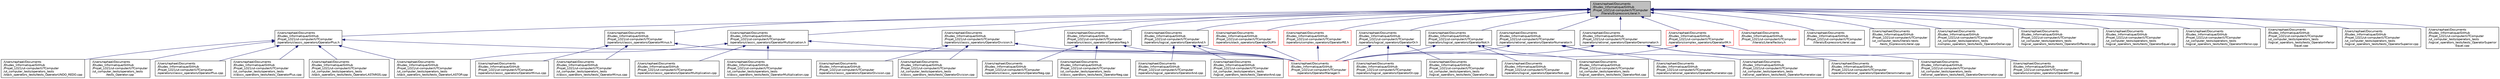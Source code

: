 digraph "/Users/raphael/Documents/Etudes_Informatique/GitHub/Projet_LO21/ut-computer/UTComputer/literals/ExpressionLiteral.h"
{
  edge [fontname="Helvetica",fontsize="10",labelfontname="Helvetica",labelfontsize="10"];
  node [fontname="Helvetica",fontsize="10",shape=record];
  Node1 [label="/Users/raphael/Documents\l/Etudes_Informatique/GitHub\l/Projet_LO21/ut-computer/UTComputer\l/literals/ExpressionLiteral.h",height=0.2,width=0.4,color="black", fillcolor="grey75", style="filled", fontcolor="black"];
  Node1 -> Node2 [dir="back",color="midnightblue",fontsize="10",style="solid",fontname="Helvetica"];
  Node2 [label="/Users/raphael/Documents\l/Etudes_Informatique/GitHub\l/Projet_LO21/ut-computer/UTComputer\l/operators/classic_operators/OperatorPlus.h",height=0.2,width=0.4,color="black", fillcolor="white", style="filled",URL="$_operator_plus_8h.html"];
  Node2 -> Node3 [dir="back",color="midnightblue",fontsize="10",style="solid",fontname="Helvetica"];
  Node3 [label="/Users/raphael/Documents\l/Etudes_Informatique/GitHub\l/Projet_LO21/ut-computer/UTComputer\l/operators/OperatorManager.h",height=0.2,width=0.4,color="red", fillcolor="white", style="filled",URL="$_operator_manager_8h.html"];
  Node2 -> Node4 [dir="back",color="midnightblue",fontsize="10",style="solid",fontname="Helvetica"];
  Node4 [label="/Users/raphael/Documents\l/Etudes_Informatique/GitHub\l/Projet_LO21/ut-computer/UTComputer\l/operators/classic_operators/OperatorPlus.cpp",height=0.2,width=0.4,color="black", fillcolor="white", style="filled",URL="$_operator_plus_8cpp.html"];
  Node2 -> Node5 [dir="back",color="midnightblue",fontsize="10",style="solid",fontname="Helvetica"];
  Node5 [label="/Users/raphael/Documents\l/Etudes_Informatique/GitHub\l/Projet_LO21/ut-computer/UTComputer\l/ut_computer_tests/operators_tests\l/classic_operators_tests/tests_OperatorPlus.cpp",height=0.2,width=0.4,color="black", fillcolor="white", style="filled",URL="$tests___operator_plus_8cpp.html"];
  Node2 -> Node6 [dir="back",color="midnightblue",fontsize="10",style="solid",fontname="Helvetica"];
  Node6 [label="/Users/raphael/Documents\l/Etudes_Informatique/GitHub\l/Projet_LO21/ut-computer/UTComputer\l/ut_computer_tests/operators_tests\l/stack_operators_tests/tests_OperatorLASTARGS.cpp",height=0.2,width=0.4,color="black", fillcolor="white", style="filled",URL="$tests___operator_l_a_s_t_a_r_g_s_8cpp.html"];
  Node2 -> Node7 [dir="back",color="midnightblue",fontsize="10",style="solid",fontname="Helvetica"];
  Node7 [label="/Users/raphael/Documents\l/Etudes_Informatique/GitHub\l/Projet_LO21/ut-computer/UTComputer\l/ut_computer_tests/operators_tests\l/stack_operators_tests/tests_OperatorLASTOP.cpp",height=0.2,width=0.4,color="black", fillcolor="white", style="filled",URL="$tests___operator_l_a_s_t_o_p_8cpp.html"];
  Node2 -> Node8 [dir="back",color="midnightblue",fontsize="10",style="solid",fontname="Helvetica"];
  Node8 [label="/Users/raphael/Documents\l/Etudes_Informatique/GitHub\l/Projet_LO21/ut-computer/UTComputer\l/ut_computer_tests/operators_tests\l/stack_operators_tests/tests_OperatorUNDO_REDO.cpp",height=0.2,width=0.4,color="black", fillcolor="white", style="filled",URL="$tests___operator_u_n_d_o___r_e_d_o_8cpp.html"];
  Node2 -> Node9 [dir="back",color="midnightblue",fontsize="10",style="solid",fontname="Helvetica"];
  Node9 [label="/Users/raphael/Documents\l/Etudes_Informatique/GitHub\l/Projet_LO21/ut-computer/UTComputer\l/ut_computer_tests/operators_tests\l/tests_Operator.cpp",height=0.2,width=0.4,color="black", fillcolor="white", style="filled",URL="$tests___operator_8cpp.html"];
  Node1 -> Node10 [dir="back",color="midnightblue",fontsize="10",style="solid",fontname="Helvetica"];
  Node10 [label="/Users/raphael/Documents\l/Etudes_Informatique/GitHub\l/Projet_LO21/ut-computer/UTComputer\l/operators/classic_operators/OperatorMinus.h",height=0.2,width=0.4,color="black", fillcolor="white", style="filled",URL="$_operator_minus_8h.html"];
  Node10 -> Node3 [dir="back",color="midnightblue",fontsize="10",style="solid",fontname="Helvetica"];
  Node10 -> Node11 [dir="back",color="midnightblue",fontsize="10",style="solid",fontname="Helvetica"];
  Node11 [label="/Users/raphael/Documents\l/Etudes_Informatique/GitHub\l/Projet_LO21/ut-computer/UTComputer\l/operators/classic_operators/OperatorMinus.cpp",height=0.2,width=0.4,color="black", fillcolor="white", style="filled",URL="$_operator_minus_8cpp.html"];
  Node10 -> Node12 [dir="back",color="midnightblue",fontsize="10",style="solid",fontname="Helvetica"];
  Node12 [label="/Users/raphael/Documents\l/Etudes_Informatique/GitHub\l/Projet_LO21/ut-computer/UTComputer\l/ut_computer_tests/operators_tests\l/classic_operators_tests/tests_OperatorMinus.cpp",height=0.2,width=0.4,color="black", fillcolor="white", style="filled",URL="$tests___operator_minus_8cpp.html"];
  Node1 -> Node13 [dir="back",color="midnightblue",fontsize="10",style="solid",fontname="Helvetica"];
  Node13 [label="/Users/raphael/Documents\l/Etudes_Informatique/GitHub\l/Projet_LO21/ut-computer/UTComputer\l/operators/classic_operators/OperatorMultiplication.h",height=0.2,width=0.4,color="black", fillcolor="white", style="filled",URL="$_operator_multiplication_8h.html"];
  Node13 -> Node3 [dir="back",color="midnightblue",fontsize="10",style="solid",fontname="Helvetica"];
  Node13 -> Node14 [dir="back",color="midnightblue",fontsize="10",style="solid",fontname="Helvetica"];
  Node14 [label="/Users/raphael/Documents\l/Etudes_Informatique/GitHub\l/Projet_LO21/ut-computer/UTComputer\l/operators/classic_operators/OperatorMultiplication.cpp",height=0.2,width=0.4,color="black", fillcolor="white", style="filled",URL="$_operator_multiplication_8cpp.html"];
  Node13 -> Node15 [dir="back",color="midnightblue",fontsize="10",style="solid",fontname="Helvetica"];
  Node15 [label="/Users/raphael/Documents\l/Etudes_Informatique/GitHub\l/Projet_LO21/ut-computer/UTComputer\l/ut_computer_tests/operators_tests\l/classic_operators_tests/tests_OperatorMultiplication.cpp",height=0.2,width=0.4,color="black", fillcolor="white", style="filled",URL="$tests___operator_multiplication_8cpp.html"];
  Node13 -> Node7 [dir="back",color="midnightblue",fontsize="10",style="solid",fontname="Helvetica"];
  Node1 -> Node16 [dir="back",color="midnightblue",fontsize="10",style="solid",fontname="Helvetica"];
  Node16 [label="/Users/raphael/Documents\l/Etudes_Informatique/GitHub\l/Projet_LO21/ut-computer/UTComputer\l/operators/classic_operators/OperatorDivision.h",height=0.2,width=0.4,color="black", fillcolor="white", style="filled",URL="$_operator_division_8h.html"];
  Node16 -> Node3 [dir="back",color="midnightblue",fontsize="10",style="solid",fontname="Helvetica"];
  Node16 -> Node17 [dir="back",color="midnightblue",fontsize="10",style="solid",fontname="Helvetica"];
  Node17 [label="/Users/raphael/Documents\l/Etudes_Informatique/GitHub\l/Projet_LO21/ut-computer/UTComputer\l/operators/classic_operators/OperatorDivision.cpp",height=0.2,width=0.4,color="black", fillcolor="white", style="filled",URL="$_operator_division_8cpp.html"];
  Node16 -> Node18 [dir="back",color="midnightblue",fontsize="10",style="solid",fontname="Helvetica"];
  Node18 [label="/Users/raphael/Documents\l/Etudes_Informatique/GitHub\l/Projet_LO21/ut-computer/UTComputer\l/ut_computer_tests/operators_tests\l/classic_operators_tests/tests_OperatorDivision.cpp",height=0.2,width=0.4,color="black", fillcolor="white", style="filled",URL="$tests___operator_division_8cpp.html"];
  Node1 -> Node19 [dir="back",color="midnightblue",fontsize="10",style="solid",fontname="Helvetica"];
  Node19 [label="/Users/raphael/Documents\l/Etudes_Informatique/GitHub\l/Projet_LO21/ut-computer/UTComputer\l/operators/classic_operators/OperatorNeg.h",height=0.2,width=0.4,color="black", fillcolor="white", style="filled",URL="$_operator_neg_8h.html"];
  Node19 -> Node3 [dir="back",color="midnightblue",fontsize="10",style="solid",fontname="Helvetica"];
  Node19 -> Node20 [dir="back",color="midnightblue",fontsize="10",style="solid",fontname="Helvetica"];
  Node20 [label="/Users/raphael/Documents\l/Etudes_Informatique/GitHub\l/Projet_LO21/ut-computer/UTComputer\l/operators/classic_operators/OperatorNeg.cpp",height=0.2,width=0.4,color="black", fillcolor="white", style="filled",URL="$_operator_neg_8cpp.html"];
  Node19 -> Node21 [dir="back",color="midnightblue",fontsize="10",style="solid",fontname="Helvetica"];
  Node21 [label="/Users/raphael/Documents\l/Etudes_Informatique/GitHub\l/Projet_LO21/ut-computer/UTComputer\l/ut_computer_tests/operators_tests\l/classic_operators_tests/tests_OperatorNeg.cpp",height=0.2,width=0.4,color="black", fillcolor="white", style="filled",URL="$tests___operator_neg_8cpp.html"];
  Node1 -> Node22 [dir="back",color="midnightblue",fontsize="10",style="solid",fontname="Helvetica"];
  Node22 [label="/Users/raphael/Documents\l/Etudes_Informatique/GitHub\l/Projet_LO21/ut-computer/UTComputer\l/operators/logical_operators/OperatorAnd.h",height=0.2,width=0.4,color="black", fillcolor="white", style="filled",URL="$_operator_and_8h.html"];
  Node22 -> Node3 [dir="back",color="midnightblue",fontsize="10",style="solid",fontname="Helvetica"];
  Node22 -> Node23 [dir="back",color="midnightblue",fontsize="10",style="solid",fontname="Helvetica"];
  Node23 [label="/Users/raphael/Documents\l/Etudes_Informatique/GitHub\l/Projet_LO21/ut-computer/UTComputer\l/operators/logical_operators/OperatorAnd.cpp",height=0.2,width=0.4,color="black", fillcolor="white", style="filled",URL="$_operator_and_8cpp.html"];
  Node22 -> Node24 [dir="back",color="midnightblue",fontsize="10",style="solid",fontname="Helvetica"];
  Node24 [label="/Users/raphael/Documents\l/Etudes_Informatique/GitHub\l/Projet_LO21/ut-computer/UTComputer\l/ut_computer_tests/operators_tests\l/logical_operators_tests/tests_OperatorAnd.cpp",height=0.2,width=0.4,color="black", fillcolor="white", style="filled",URL="$tests___operator_and_8cpp.html"];
  Node1 -> Node25 [dir="back",color="midnightblue",fontsize="10",style="solid",fontname="Helvetica"];
  Node25 [label="/Users/raphael/Documents\l/Etudes_Informatique/GitHub\l/Projet_LO21/ut-computer/UTComputer\l/operators/logical_operators/OperatorOr.h",height=0.2,width=0.4,color="black", fillcolor="white", style="filled",URL="$_operator_or_8h.html"];
  Node25 -> Node3 [dir="back",color="midnightblue",fontsize="10",style="solid",fontname="Helvetica"];
  Node25 -> Node26 [dir="back",color="midnightblue",fontsize="10",style="solid",fontname="Helvetica"];
  Node26 [label="/Users/raphael/Documents\l/Etudes_Informatique/GitHub\l/Projet_LO21/ut-computer/UTComputer\l/operators/logical_operators/OperatorOr.cpp",height=0.2,width=0.4,color="black", fillcolor="white", style="filled",URL="$_operator_or_8cpp.html"];
  Node25 -> Node27 [dir="back",color="midnightblue",fontsize="10",style="solid",fontname="Helvetica"];
  Node27 [label="/Users/raphael/Documents\l/Etudes_Informatique/GitHub\l/Projet_LO21/ut-computer/UTComputer\l/ut_computer_tests/operators_tests\l/logical_operators_tests/tests_OperatorOr.cpp",height=0.2,width=0.4,color="black", fillcolor="white", style="filled",URL="$tests___operator_or_8cpp.html"];
  Node1 -> Node28 [dir="back",color="midnightblue",fontsize="10",style="solid",fontname="Helvetica"];
  Node28 [label="/Users/raphael/Documents\l/Etudes_Informatique/GitHub\l/Projet_LO21/ut-computer/UTComputer\l/operators/logical_operators/OperatorNot.h",height=0.2,width=0.4,color="black", fillcolor="white", style="filled",URL="$_operator_not_8h.html"];
  Node28 -> Node3 [dir="back",color="midnightblue",fontsize="10",style="solid",fontname="Helvetica"];
  Node28 -> Node29 [dir="back",color="midnightblue",fontsize="10",style="solid",fontname="Helvetica"];
  Node29 [label="/Users/raphael/Documents\l/Etudes_Informatique/GitHub\l/Projet_LO21/ut-computer/UTComputer\l/operators/logical_operators/OperatorNot.cpp",height=0.2,width=0.4,color="black", fillcolor="white", style="filled",URL="$_operator_not_8cpp.html"];
  Node28 -> Node30 [dir="back",color="midnightblue",fontsize="10",style="solid",fontname="Helvetica"];
  Node30 [label="/Users/raphael/Documents\l/Etudes_Informatique/GitHub\l/Projet_LO21/ut-computer/UTComputer\l/ut_computer_tests/operators_tests\l/logical_operators_tests/tests_OperatorNot.cpp",height=0.2,width=0.4,color="black", fillcolor="white", style="filled",URL="$tests___operator_not_8cpp.html"];
  Node1 -> Node31 [dir="back",color="midnightblue",fontsize="10",style="solid",fontname="Helvetica"];
  Node31 [label="/Users/raphael/Documents\l/Etudes_Informatique/GitHub\l/Projet_LO21/ut-computer/UTComputer\l/operators/rational_operators/OperatorNumerator.h",height=0.2,width=0.4,color="black", fillcolor="white", style="filled",URL="$_operator_numerator_8h.html"];
  Node31 -> Node3 [dir="back",color="midnightblue",fontsize="10",style="solid",fontname="Helvetica"];
  Node31 -> Node32 [dir="back",color="midnightblue",fontsize="10",style="solid",fontname="Helvetica"];
  Node32 [label="/Users/raphael/Documents\l/Etudes_Informatique/GitHub\l/Projet_LO21/ut-computer/UTComputer\l/operators/rational_operators/OperatorNumerator.cpp",height=0.2,width=0.4,color="black", fillcolor="white", style="filled",URL="$_operator_numerator_8cpp.html"];
  Node31 -> Node33 [dir="back",color="midnightblue",fontsize="10",style="solid",fontname="Helvetica"];
  Node33 [label="/Users/raphael/Documents\l/Etudes_Informatique/GitHub\l/Projet_LO21/ut-computer/UTComputer\l/ut_computer_tests/operators_tests\l/rational_operators_tests/tests_OperatorNumerator.cpp",height=0.2,width=0.4,color="black", fillcolor="white", style="filled",URL="$tests___operator_numerator_8cpp.html"];
  Node1 -> Node34 [dir="back",color="midnightblue",fontsize="10",style="solid",fontname="Helvetica"];
  Node34 [label="/Users/raphael/Documents\l/Etudes_Informatique/GitHub\l/Projet_LO21/ut-computer/UTComputer\l/operators/rational_operators/OperatorDenominator.h",height=0.2,width=0.4,color="black", fillcolor="white", style="filled",URL="$_operator_denominator_8h.html"];
  Node34 -> Node3 [dir="back",color="midnightblue",fontsize="10",style="solid",fontname="Helvetica"];
  Node34 -> Node35 [dir="back",color="midnightblue",fontsize="10",style="solid",fontname="Helvetica"];
  Node35 [label="/Users/raphael/Documents\l/Etudes_Informatique/GitHub\l/Projet_LO21/ut-computer/UTComputer\l/operators/rational_operators/OperatorDenominator.cpp",height=0.2,width=0.4,color="black", fillcolor="white", style="filled",URL="$_operator_denominator_8cpp.html"];
  Node34 -> Node36 [dir="back",color="midnightblue",fontsize="10",style="solid",fontname="Helvetica"];
  Node36 [label="/Users/raphael/Documents\l/Etudes_Informatique/GitHub\l/Projet_LO21/ut-computer/UTComputer\l/ut_computer_tests/operators_tests\l/rational_operators_tests/tests_OperatorDenominator.cpp",height=0.2,width=0.4,color="black", fillcolor="white", style="filled",URL="$tests___operator_denominator_8cpp.html"];
  Node1 -> Node37 [dir="back",color="midnightblue",fontsize="10",style="solid",fontname="Helvetica"];
  Node37 [label="/Users/raphael/Documents\l/Etudes_Informatique/GitHub\l/Projet_LO21/ut-computer/UTComputer\l/operators/complex_operators/OperatorIM.h",height=0.2,width=0.4,color="red", fillcolor="white", style="filled",URL="$_operator_i_m_8h.html"];
  Node37 -> Node3 [dir="back",color="midnightblue",fontsize="10",style="solid",fontname="Helvetica"];
  Node37 -> Node38 [dir="back",color="midnightblue",fontsize="10",style="solid",fontname="Helvetica"];
  Node38 [label="/Users/raphael/Documents\l/Etudes_Informatique/GitHub\l/Projet_LO21/ut-computer/UTComputer\l/operators/complex_operators/OperatorIM.cpp",height=0.2,width=0.4,color="black", fillcolor="white", style="filled",URL="$_operator_i_m_8cpp.html"];
  Node1 -> Node39 [dir="back",color="midnightblue",fontsize="10",style="solid",fontname="Helvetica"];
  Node39 [label="/Users/raphael/Documents\l/Etudes_Informatique/GitHub\l/Projet_LO21/ut-computer/UTComputer\l/operators/complex_operators/OperatorRE.h",height=0.2,width=0.4,color="red", fillcolor="white", style="filled",URL="$_operator_r_e_8h.html"];
  Node39 -> Node3 [dir="back",color="midnightblue",fontsize="10",style="solid",fontname="Helvetica"];
  Node1 -> Node40 [dir="back",color="midnightblue",fontsize="10",style="solid",fontname="Helvetica"];
  Node40 [label="/Users/raphael/Documents\l/Etudes_Informatique/GitHub\l/Projet_LO21/ut-computer/UTComputer\l/operators/stack_operators/OperatorDUP.h",height=0.2,width=0.4,color="red", fillcolor="white", style="filled",URL="$_operator_d_u_p_8h.html"];
  Node40 -> Node3 [dir="back",color="midnightblue",fontsize="10",style="solid",fontname="Helvetica"];
  Node1 -> Node41 [dir="back",color="midnightblue",fontsize="10",style="solid",fontname="Helvetica"];
  Node41 [label="/Users/raphael/Documents\l/Etudes_Informatique/GitHub\l/Projet_LO21/ut-computer/UTComputer\l/literals/LiteralFactory.h",height=0.2,width=0.4,color="red", fillcolor="white", style="filled",URL="$_literal_factory_8h.html"];
  Node1 -> Node42 [dir="back",color="midnightblue",fontsize="10",style="solid",fontname="Helvetica"];
  Node42 [label="/Users/raphael/Documents\l/Etudes_Informatique/GitHub\l/Projet_LO21/ut-computer/UTComputer\l/literals/ExpressionLiteral.cpp",height=0.2,width=0.4,color="black", fillcolor="white", style="filled",URL="$_expression_literal_8cpp.html"];
  Node1 -> Node43 [dir="back",color="midnightblue",fontsize="10",style="solid",fontname="Helvetica"];
  Node43 [label="/Users/raphael/Documents\l/Etudes_Informatique/GitHub\l/Projet_LO21/ut-computer/UTComputer\l/ut_computer_tests/literals-tests\l/tests_ExpressionLiteral.cpp",height=0.2,width=0.4,color="black", fillcolor="white", style="filled",URL="$tests___expression_literal_8cpp.html"];
  Node1 -> Node44 [dir="back",color="midnightblue",fontsize="10",style="solid",fontname="Helvetica"];
  Node44 [label="/Users/raphael/Documents\l/Etudes_Informatique/GitHub\l/Projet_LO21/ut-computer/UTComputer\l/ut_computer_tests/operators_tests\l/complex_operators_tests/tests_OperatorDollar.cpp",height=0.2,width=0.4,color="black", fillcolor="white", style="filled",URL="$tests___operator_dollar_8cpp.html"];
  Node1 -> Node45 [dir="back",color="midnightblue",fontsize="10",style="solid",fontname="Helvetica"];
  Node45 [label="/Users/raphael/Documents\l/Etudes_Informatique/GitHub\l/Projet_LO21/ut-computer/UTComputer\l/ut_computer_tests/operators_tests\l/logical_operators_tests/tests_OperatorDifferent.cpp",height=0.2,width=0.4,color="black", fillcolor="white", style="filled",URL="$tests___operator_different_8cpp.html"];
  Node1 -> Node46 [dir="back",color="midnightblue",fontsize="10",style="solid",fontname="Helvetica"];
  Node46 [label="/Users/raphael/Documents\l/Etudes_Informatique/GitHub\l/Projet_LO21/ut-computer/UTComputer\l/ut_computer_tests/operators_tests\l/logical_operators_tests/tests_OperatorEqual.cpp",height=0.2,width=0.4,color="black", fillcolor="white", style="filled",URL="$tests___operator_equal_8cpp.html"];
  Node1 -> Node47 [dir="back",color="midnightblue",fontsize="10",style="solid",fontname="Helvetica"];
  Node47 [label="/Users/raphael/Documents\l/Etudes_Informatique/GitHub\l/Projet_LO21/ut-computer/UTComputer\l/ut_computer_tests/operators_tests\l/logical_operators_tests/tests_OperatorInferior.cpp",height=0.2,width=0.4,color="black", fillcolor="white", style="filled",URL="$tests___operator_inferior_8cpp.html"];
  Node1 -> Node48 [dir="back",color="midnightblue",fontsize="10",style="solid",fontname="Helvetica"];
  Node48 [label="/Users/raphael/Documents\l/Etudes_Informatique/GitHub\l/Projet_LO21/ut-computer/UTComputer\l/ut_computer_tests/operators_tests\l/logical_operators_tests/tests_OperatorInferior\lEqual.cpp",height=0.2,width=0.4,color="black", fillcolor="white", style="filled",URL="$tests___operator_inferior_equal_8cpp.html"];
  Node1 -> Node49 [dir="back",color="midnightblue",fontsize="10",style="solid",fontname="Helvetica"];
  Node49 [label="/Users/raphael/Documents\l/Etudes_Informatique/GitHub\l/Projet_LO21/ut-computer/UTComputer\l/ut_computer_tests/operators_tests\l/logical_operators_tests/tests_OperatorSuperior.cpp",height=0.2,width=0.4,color="black", fillcolor="white", style="filled",URL="$tests___operator_superior_8cpp.html"];
  Node1 -> Node50 [dir="back",color="midnightblue",fontsize="10",style="solid",fontname="Helvetica"];
  Node50 [label="/Users/raphael/Documents\l/Etudes_Informatique/GitHub\l/Projet_LO21/ut-computer/UTComputer\l/ut_computer_tests/operators_tests\l/logical_operators_tests/tests_OperatorSuperior\lEqual.cpp",height=0.2,width=0.4,color="black", fillcolor="white", style="filled",URL="$tests___operator_superior_equal_8cpp.html"];
}

